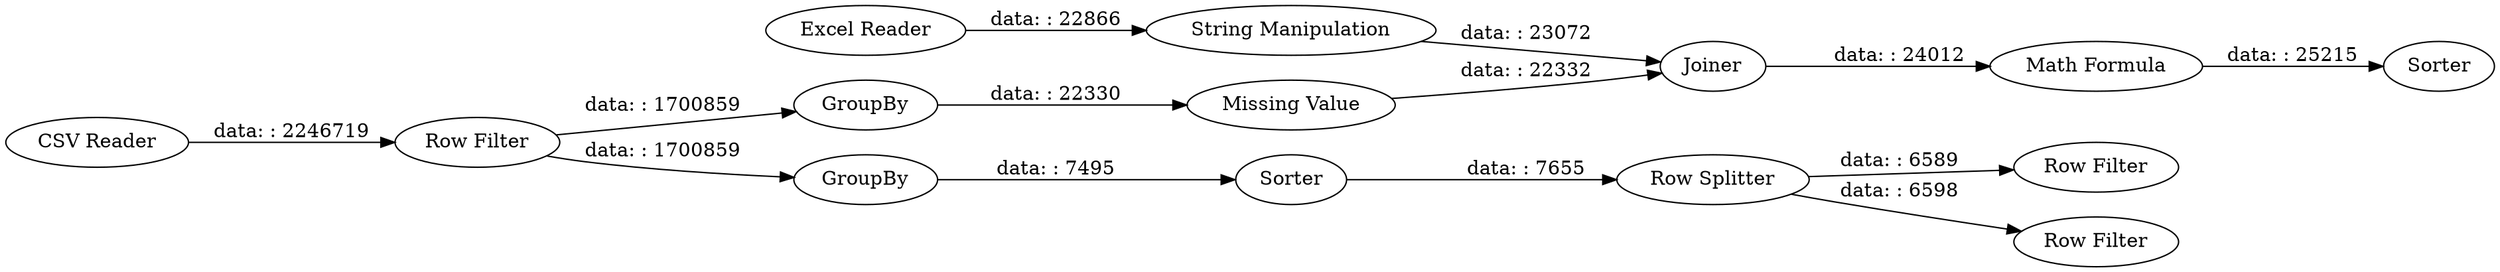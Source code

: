 digraph {
	"-1177605816100082540_21" [label=Sorter]
	"-1177605816100082540_16" [label=GroupBy]
	"-1177605816100082540_20" [label="Math Formula"]
	"-1177605816100082540_17" [label="Missing Value"]
	"-1177605816100082540_8" [label=Sorter]
	"-1177605816100082540_3" [label="Row Filter"]
	"-1177605816100082540_2" [label="Excel Reader"]
	"-1177605816100082540_18" [label=Joiner]
	"-1177605816100082540_1" [label="CSV Reader"]
	"-1177605816100082540_19" [label="String Manipulation"]
	"-1177605816100082540_10" [label="Row Filter"]
	"-1177605816100082540_12" [label=GroupBy]
	"-1177605816100082540_15" [label="Row Filter"]
	"-1177605816100082540_14" [label="Row Splitter"]
	"-1177605816100082540_14" -> "-1177605816100082540_15" [label="data: : 6589"]
	"-1177605816100082540_16" -> "-1177605816100082540_17" [label="data: : 22330"]
	"-1177605816100082540_18" -> "-1177605816100082540_20" [label="data: : 24012"]
	"-1177605816100082540_19" -> "-1177605816100082540_18" [label="data: : 23072"]
	"-1177605816100082540_3" -> "-1177605816100082540_12" [label="data: : 1700859"]
	"-1177605816100082540_2" -> "-1177605816100082540_19" [label="data: : 22866"]
	"-1177605816100082540_12" -> "-1177605816100082540_8" [label="data: : 7495"]
	"-1177605816100082540_20" -> "-1177605816100082540_21" [label="data: : 25215"]
	"-1177605816100082540_3" -> "-1177605816100082540_16" [label="data: : 1700859"]
	"-1177605816100082540_1" -> "-1177605816100082540_3" [label="data: : 2246719"]
	"-1177605816100082540_17" -> "-1177605816100082540_18" [label="data: : 22332"]
	"-1177605816100082540_14" -> "-1177605816100082540_10" [label="data: : 6598"]
	"-1177605816100082540_8" -> "-1177605816100082540_14" [label="data: : 7655"]
	rankdir=LR
}
